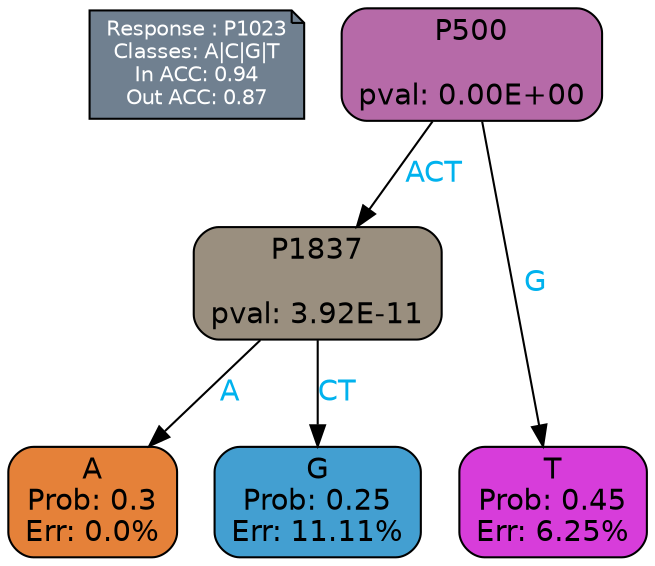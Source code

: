 digraph Tree {
node [shape=box, style="filled, rounded", color="black", fontname=helvetica] ;
graph [ranksep=equally, splines=polylines, bgcolor=transparent, dpi=600] ;
edge [fontname=helvetica] ;
LEGEND [label="Response : P1023
Classes: A|C|G|T
In ACC: 0.94
Out ACC: 0.87
",shape=note,align=left,style=filled,fillcolor="slategray",fontcolor="white",fontsize=10];1 [label="P500

pval: 0.00E+00", fillcolor="#b66aa8"] ;
2 [label="P1837

pval: 3.92E-11", fillcolor="#9a8f7f"] ;
3 [label="A
Prob: 0.3
Err: 0.0%", fillcolor="#e58139"] ;
4 [label="G
Prob: 0.25
Err: 11.11%", fillcolor="#439fd1"] ;
5 [label="T
Prob: 0.45
Err: 6.25%", fillcolor="#d73dda"] ;
1 -> 2 [label="ACT",fontcolor=deepskyblue2] ;
1 -> 5 [label="G",fontcolor=deepskyblue2] ;
2 -> 3 [label="A",fontcolor=deepskyblue2] ;
2 -> 4 [label="CT",fontcolor=deepskyblue2] ;
{rank = same; 3;4;5;}{rank = same; LEGEND;1;}}
